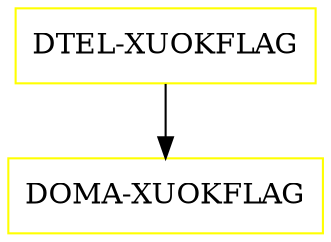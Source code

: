 digraph G {
  "DTEL-XUOKFLAG" [shape=box,color=yellow];
  "DOMA-XUOKFLAG" [shape=box,color=yellow,URL="./DOMA_XUOKFLAG.html"];
  "DTEL-XUOKFLAG" -> "DOMA-XUOKFLAG";
}
